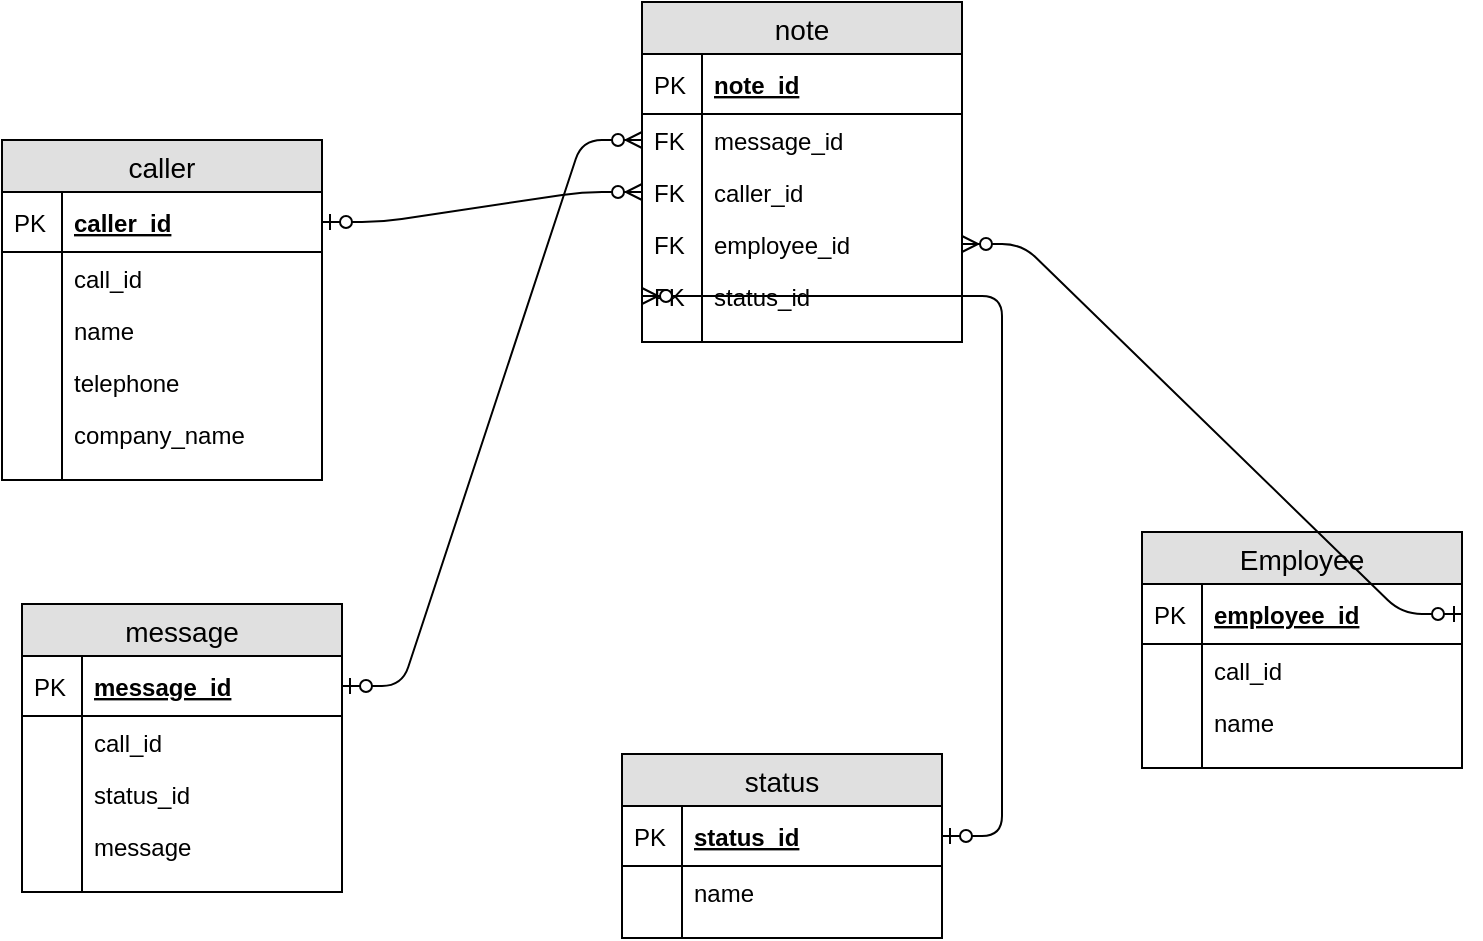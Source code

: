 <mxfile version="10.6.7" type="device"><diagram id="AV-CnAjzcDIENbjxzcxb" name="Page-1"><mxGraphModel dx="1471" dy="627" grid="1" gridSize="10" guides="1" tooltips="1" connect="1" arrows="1" fold="1" page="1" pageScale="1" pageWidth="827" pageHeight="1169" math="0" shadow="0"><root><mxCell id="0"/><mxCell id="1" parent="0"/><mxCell id="7mTjD4HX9KoTbkx4Tdcn-8" value="Employee" style="swimlane;fontStyle=0;childLayout=stackLayout;horizontal=1;startSize=26;fillColor=#e0e0e0;horizontalStack=0;resizeParent=1;resizeParentMax=0;resizeLast=0;collapsible=1;marginBottom=0;swimlaneFillColor=#ffffff;align=center;fontSize=14;" parent="1" vertex="1"><mxGeometry x="610" y="303" width="160" height="118" as="geometry"/></mxCell><mxCell id="7mTjD4HX9KoTbkx4Tdcn-9" value="employee_id" style="shape=partialRectangle;top=0;left=0;right=0;bottom=1;align=left;verticalAlign=middle;fillColor=none;spacingLeft=34;spacingRight=4;overflow=hidden;rotatable=0;points=[[0,0.5],[1,0.5]];portConstraint=eastwest;dropTarget=0;fontStyle=5;fontSize=12;" parent="7mTjD4HX9KoTbkx4Tdcn-8" vertex="1"><mxGeometry y="26" width="160" height="30" as="geometry"/></mxCell><mxCell id="7mTjD4HX9KoTbkx4Tdcn-10" value="PK" style="shape=partialRectangle;top=0;left=0;bottom=0;fillColor=none;align=left;verticalAlign=middle;spacingLeft=4;spacingRight=4;overflow=hidden;rotatable=0;points=[];portConstraint=eastwest;part=1;fontSize=12;" parent="7mTjD4HX9KoTbkx4Tdcn-9" vertex="1" connectable="0"><mxGeometry width="30" height="30" as="geometry"/></mxCell><mxCell id="7mTjD4HX9KoTbkx4Tdcn-11" value="call_id" style="shape=partialRectangle;top=0;left=0;right=0;bottom=0;align=left;verticalAlign=top;fillColor=none;spacingLeft=34;spacingRight=4;overflow=hidden;rotatable=0;points=[[0,0.5],[1,0.5]];portConstraint=eastwest;dropTarget=0;fontSize=12;" parent="7mTjD4HX9KoTbkx4Tdcn-8" vertex="1"><mxGeometry y="56" width="160" height="26" as="geometry"/></mxCell><mxCell id="7mTjD4HX9KoTbkx4Tdcn-12" value="" style="shape=partialRectangle;top=0;left=0;bottom=0;fillColor=none;align=left;verticalAlign=top;spacingLeft=4;spacingRight=4;overflow=hidden;rotatable=0;points=[];portConstraint=eastwest;part=1;fontSize=12;" parent="7mTjD4HX9KoTbkx4Tdcn-11" vertex="1" connectable="0"><mxGeometry width="30" height="26" as="geometry"/></mxCell><mxCell id="7mTjD4HX9KoTbkx4Tdcn-46" value="name" style="shape=partialRectangle;top=0;left=0;right=0;bottom=0;align=left;verticalAlign=top;fillColor=none;spacingLeft=34;spacingRight=4;overflow=hidden;rotatable=0;points=[[0,0.5],[1,0.5]];portConstraint=eastwest;dropTarget=0;fontSize=12;" parent="7mTjD4HX9KoTbkx4Tdcn-8" vertex="1"><mxGeometry y="82" width="160" height="26" as="geometry"/></mxCell><mxCell id="7mTjD4HX9KoTbkx4Tdcn-47" value="" style="shape=partialRectangle;top=0;left=0;bottom=0;fillColor=none;align=left;verticalAlign=top;spacingLeft=4;spacingRight=4;overflow=hidden;rotatable=0;points=[];portConstraint=eastwest;part=1;fontSize=12;" parent="7mTjD4HX9KoTbkx4Tdcn-46" vertex="1" connectable="0"><mxGeometry width="30" height="26" as="geometry"/></mxCell><mxCell id="7mTjD4HX9KoTbkx4Tdcn-17" value="" style="shape=partialRectangle;top=0;left=0;right=0;bottom=0;align=left;verticalAlign=top;fillColor=none;spacingLeft=34;spacingRight=4;overflow=hidden;rotatable=0;points=[[0,0.5],[1,0.5]];portConstraint=eastwest;dropTarget=0;fontSize=12;" parent="7mTjD4HX9KoTbkx4Tdcn-8" vertex="1"><mxGeometry y="108" width="160" height="10" as="geometry"/></mxCell><mxCell id="7mTjD4HX9KoTbkx4Tdcn-18" value="" style="shape=partialRectangle;top=0;left=0;bottom=0;fillColor=none;align=left;verticalAlign=top;spacingLeft=4;spacingRight=4;overflow=hidden;rotatable=0;points=[];portConstraint=eastwest;part=1;fontSize=12;" parent="7mTjD4HX9KoTbkx4Tdcn-17" vertex="1" connectable="0"><mxGeometry width="30" height="10" as="geometry"/></mxCell><mxCell id="7mTjD4HX9KoTbkx4Tdcn-30" value="caller" style="swimlane;fontStyle=0;childLayout=stackLayout;horizontal=1;startSize=26;fillColor=#e0e0e0;horizontalStack=0;resizeParent=1;resizeParentMax=0;resizeLast=0;collapsible=1;marginBottom=0;swimlaneFillColor=#ffffff;align=center;fontSize=14;" parent="1" vertex="1"><mxGeometry x="40" y="107" width="160" height="170" as="geometry"/></mxCell><mxCell id="7mTjD4HX9KoTbkx4Tdcn-31" value="caller_id" style="shape=partialRectangle;top=0;left=0;right=0;bottom=1;align=left;verticalAlign=middle;fillColor=none;spacingLeft=34;spacingRight=4;overflow=hidden;rotatable=0;points=[[0,0.5],[1,0.5]];portConstraint=eastwest;dropTarget=0;fontStyle=5;fontSize=12;" parent="7mTjD4HX9KoTbkx4Tdcn-30" vertex="1"><mxGeometry y="26" width="160" height="30" as="geometry"/></mxCell><mxCell id="7mTjD4HX9KoTbkx4Tdcn-32" value="PK" style="shape=partialRectangle;top=0;left=0;bottom=0;fillColor=none;align=left;verticalAlign=middle;spacingLeft=4;spacingRight=4;overflow=hidden;rotatable=0;points=[];portConstraint=eastwest;part=1;fontSize=12;" parent="7mTjD4HX9KoTbkx4Tdcn-31" vertex="1" connectable="0"><mxGeometry width="30" height="30" as="geometry"/></mxCell><mxCell id="7mTjD4HX9KoTbkx4Tdcn-33" value="call_id" style="shape=partialRectangle;top=0;left=0;right=0;bottom=0;align=left;verticalAlign=top;fillColor=none;spacingLeft=34;spacingRight=4;overflow=hidden;rotatable=0;points=[[0,0.5],[1,0.5]];portConstraint=eastwest;dropTarget=0;fontSize=12;" parent="7mTjD4HX9KoTbkx4Tdcn-30" vertex="1"><mxGeometry y="56" width="160" height="26" as="geometry"/></mxCell><mxCell id="7mTjD4HX9KoTbkx4Tdcn-34" value="" style="shape=partialRectangle;top=0;left=0;bottom=0;fillColor=none;align=left;verticalAlign=top;spacingLeft=4;spacingRight=4;overflow=hidden;rotatable=0;points=[];portConstraint=eastwest;part=1;fontSize=12;" parent="7mTjD4HX9KoTbkx4Tdcn-33" vertex="1" connectable="0"><mxGeometry width="30" height="26" as="geometry"/></mxCell><mxCell id="7mTjD4HX9KoTbkx4Tdcn-44" value="name" style="shape=partialRectangle;top=0;left=0;right=0;bottom=0;align=left;verticalAlign=top;fillColor=none;spacingLeft=34;spacingRight=4;overflow=hidden;rotatable=0;points=[[0,0.5],[1,0.5]];portConstraint=eastwest;dropTarget=0;fontSize=12;" parent="7mTjD4HX9KoTbkx4Tdcn-30" vertex="1"><mxGeometry y="82" width="160" height="26" as="geometry"/></mxCell><mxCell id="7mTjD4HX9KoTbkx4Tdcn-45" value="" style="shape=partialRectangle;top=0;left=0;bottom=0;fillColor=none;align=left;verticalAlign=top;spacingLeft=4;spacingRight=4;overflow=hidden;rotatable=0;points=[];portConstraint=eastwest;part=1;fontSize=12;" parent="7mTjD4HX9KoTbkx4Tdcn-44" vertex="1" connectable="0"><mxGeometry width="30" height="26" as="geometry"/></mxCell><mxCell id="7mTjD4HX9KoTbkx4Tdcn-37" value="telephone" style="shape=partialRectangle;top=0;left=0;right=0;bottom=0;align=left;verticalAlign=top;fillColor=none;spacingLeft=34;spacingRight=4;overflow=hidden;rotatable=0;points=[[0,0.5],[1,0.5]];portConstraint=eastwest;dropTarget=0;fontSize=12;" parent="7mTjD4HX9KoTbkx4Tdcn-30" vertex="1"><mxGeometry y="108" width="160" height="26" as="geometry"/></mxCell><mxCell id="7mTjD4HX9KoTbkx4Tdcn-38" value="" style="shape=partialRectangle;top=0;left=0;bottom=0;fillColor=none;align=left;verticalAlign=top;spacingLeft=4;spacingRight=4;overflow=hidden;rotatable=0;points=[];portConstraint=eastwest;part=1;fontSize=12;" parent="7mTjD4HX9KoTbkx4Tdcn-37" vertex="1" connectable="0"><mxGeometry width="30" height="26" as="geometry"/></mxCell><mxCell id="7mTjD4HX9KoTbkx4Tdcn-42" value="company_name" style="shape=partialRectangle;top=0;left=0;right=0;bottom=0;align=left;verticalAlign=top;fillColor=none;spacingLeft=34;spacingRight=4;overflow=hidden;rotatable=0;points=[[0,0.5],[1,0.5]];portConstraint=eastwest;dropTarget=0;fontSize=12;" parent="7mTjD4HX9KoTbkx4Tdcn-30" vertex="1"><mxGeometry y="134" width="160" height="26" as="geometry"/></mxCell><mxCell id="7mTjD4HX9KoTbkx4Tdcn-43" value="" style="shape=partialRectangle;top=0;left=0;bottom=0;fillColor=none;align=left;verticalAlign=top;spacingLeft=4;spacingRight=4;overflow=hidden;rotatable=0;points=[];portConstraint=eastwest;part=1;fontSize=12;" parent="7mTjD4HX9KoTbkx4Tdcn-42" vertex="1" connectable="0"><mxGeometry width="30" height="26" as="geometry"/></mxCell><mxCell id="7mTjD4HX9KoTbkx4Tdcn-39" value="" style="shape=partialRectangle;top=0;left=0;right=0;bottom=0;align=left;verticalAlign=top;fillColor=none;spacingLeft=34;spacingRight=4;overflow=hidden;rotatable=0;points=[[0,0.5],[1,0.5]];portConstraint=eastwest;dropTarget=0;fontSize=12;" parent="7mTjD4HX9KoTbkx4Tdcn-30" vertex="1"><mxGeometry y="160" width="160" height="10" as="geometry"/></mxCell><mxCell id="7mTjD4HX9KoTbkx4Tdcn-40" value="" style="shape=partialRectangle;top=0;left=0;bottom=0;fillColor=none;align=left;verticalAlign=top;spacingLeft=4;spacingRight=4;overflow=hidden;rotatable=0;points=[];portConstraint=eastwest;part=1;fontSize=12;" parent="7mTjD4HX9KoTbkx4Tdcn-39" vertex="1" connectable="0"><mxGeometry width="30" height="10" as="geometry"/></mxCell><mxCell id="7mTjD4HX9KoTbkx4Tdcn-48" value="message" style="swimlane;fontStyle=0;childLayout=stackLayout;horizontal=1;startSize=26;fillColor=#e0e0e0;horizontalStack=0;resizeParent=1;resizeParentMax=0;resizeLast=0;collapsible=1;marginBottom=0;swimlaneFillColor=#ffffff;align=center;fontSize=14;" parent="1" vertex="1"><mxGeometry x="50" y="339" width="160" height="144" as="geometry"/></mxCell><mxCell id="7mTjD4HX9KoTbkx4Tdcn-49" value="message_id" style="shape=partialRectangle;top=0;left=0;right=0;bottom=1;align=left;verticalAlign=middle;fillColor=none;spacingLeft=34;spacingRight=4;overflow=hidden;rotatable=0;points=[[0,0.5],[1,0.5]];portConstraint=eastwest;dropTarget=0;fontStyle=5;fontSize=12;" parent="7mTjD4HX9KoTbkx4Tdcn-48" vertex="1"><mxGeometry y="26" width="160" height="30" as="geometry"/></mxCell><mxCell id="7mTjD4HX9KoTbkx4Tdcn-50" value="PK" style="shape=partialRectangle;top=0;left=0;bottom=0;fillColor=none;align=left;verticalAlign=middle;spacingLeft=4;spacingRight=4;overflow=hidden;rotatable=0;points=[];portConstraint=eastwest;part=1;fontSize=12;" parent="7mTjD4HX9KoTbkx4Tdcn-49" vertex="1" connectable="0"><mxGeometry width="30" height="30" as="geometry"/></mxCell><mxCell id="7mTjD4HX9KoTbkx4Tdcn-51" value="call_id" style="shape=partialRectangle;top=0;left=0;right=0;bottom=0;align=left;verticalAlign=top;fillColor=none;spacingLeft=34;spacingRight=4;overflow=hidden;rotatable=0;points=[[0,0.5],[1,0.5]];portConstraint=eastwest;dropTarget=0;fontSize=12;" parent="7mTjD4HX9KoTbkx4Tdcn-48" vertex="1"><mxGeometry y="56" width="160" height="26" as="geometry"/></mxCell><mxCell id="7mTjD4HX9KoTbkx4Tdcn-52" value="" style="shape=partialRectangle;top=0;left=0;bottom=0;fillColor=none;align=left;verticalAlign=top;spacingLeft=4;spacingRight=4;overflow=hidden;rotatable=0;points=[];portConstraint=eastwest;part=1;fontSize=12;" parent="7mTjD4HX9KoTbkx4Tdcn-51" vertex="1" connectable="0"><mxGeometry width="30" height="26" as="geometry"/></mxCell><mxCell id="7mTjD4HX9KoTbkx4Tdcn-82" value="status_id" style="shape=partialRectangle;top=0;left=0;right=0;bottom=0;align=left;verticalAlign=top;fillColor=none;spacingLeft=34;spacingRight=4;overflow=hidden;rotatable=0;points=[[0,0.5],[1,0.5]];portConstraint=eastwest;dropTarget=0;fontSize=12;" parent="7mTjD4HX9KoTbkx4Tdcn-48" vertex="1"><mxGeometry y="82" width="160" height="26" as="geometry"/></mxCell><mxCell id="7mTjD4HX9KoTbkx4Tdcn-83" value="" style="shape=partialRectangle;top=0;left=0;bottom=0;fillColor=none;align=left;verticalAlign=top;spacingLeft=4;spacingRight=4;overflow=hidden;rotatable=0;points=[];portConstraint=eastwest;part=1;fontSize=12;" parent="7mTjD4HX9KoTbkx4Tdcn-82" vertex="1" connectable="0"><mxGeometry width="30" height="26" as="geometry"/></mxCell><mxCell id="7mTjD4HX9KoTbkx4Tdcn-59" value="message" style="shape=partialRectangle;top=0;left=0;right=0;bottom=0;align=left;verticalAlign=top;fillColor=none;spacingLeft=34;spacingRight=4;overflow=hidden;rotatable=0;points=[[0,0.5],[1,0.5]];portConstraint=eastwest;dropTarget=0;fontSize=12;" parent="7mTjD4HX9KoTbkx4Tdcn-48" vertex="1"><mxGeometry y="108" width="160" height="26" as="geometry"/></mxCell><mxCell id="7mTjD4HX9KoTbkx4Tdcn-60" value="" style="shape=partialRectangle;top=0;left=0;bottom=0;fillColor=none;align=left;verticalAlign=top;spacingLeft=4;spacingRight=4;overflow=hidden;rotatable=0;points=[];portConstraint=eastwest;part=1;fontSize=12;" parent="7mTjD4HX9KoTbkx4Tdcn-59" vertex="1" connectable="0"><mxGeometry width="30" height="26" as="geometry"/></mxCell><mxCell id="7mTjD4HX9KoTbkx4Tdcn-57" value="" style="shape=partialRectangle;top=0;left=0;right=0;bottom=0;align=left;verticalAlign=top;fillColor=none;spacingLeft=34;spacingRight=4;overflow=hidden;rotatable=0;points=[[0,0.5],[1,0.5]];portConstraint=eastwest;dropTarget=0;fontSize=12;" parent="7mTjD4HX9KoTbkx4Tdcn-48" vertex="1"><mxGeometry y="134" width="160" height="10" as="geometry"/></mxCell><mxCell id="7mTjD4HX9KoTbkx4Tdcn-58" value="" style="shape=partialRectangle;top=0;left=0;bottom=0;fillColor=none;align=left;verticalAlign=top;spacingLeft=4;spacingRight=4;overflow=hidden;rotatable=0;points=[];portConstraint=eastwest;part=1;fontSize=12;" parent="7mTjD4HX9KoTbkx4Tdcn-57" vertex="1" connectable="0"><mxGeometry width="30" height="10" as="geometry"/></mxCell><mxCell id="7mTjD4HX9KoTbkx4Tdcn-70" value="status" style="swimlane;fontStyle=0;childLayout=stackLayout;horizontal=1;startSize=26;fillColor=#e0e0e0;horizontalStack=0;resizeParent=1;resizeParentMax=0;resizeLast=0;collapsible=1;marginBottom=0;swimlaneFillColor=#ffffff;align=center;fontSize=14;" parent="1" vertex="1"><mxGeometry x="350" y="414" width="160" height="92" as="geometry"/></mxCell><mxCell id="7mTjD4HX9KoTbkx4Tdcn-71" value="status_id" style="shape=partialRectangle;top=0;left=0;right=0;bottom=1;align=left;verticalAlign=middle;fillColor=none;spacingLeft=34;spacingRight=4;overflow=hidden;rotatable=0;points=[[0,0.5],[1,0.5]];portConstraint=eastwest;dropTarget=0;fontStyle=5;fontSize=12;" parent="7mTjD4HX9KoTbkx4Tdcn-70" vertex="1"><mxGeometry y="26" width="160" height="30" as="geometry"/></mxCell><mxCell id="7mTjD4HX9KoTbkx4Tdcn-72" value="PK" style="shape=partialRectangle;top=0;left=0;bottom=0;fillColor=none;align=left;verticalAlign=middle;spacingLeft=4;spacingRight=4;overflow=hidden;rotatable=0;points=[];portConstraint=eastwest;part=1;fontSize=12;" parent="7mTjD4HX9KoTbkx4Tdcn-71" vertex="1" connectable="0"><mxGeometry width="30" height="30" as="geometry"/></mxCell><mxCell id="7mTjD4HX9KoTbkx4Tdcn-73" value="name" style="shape=partialRectangle;top=0;left=0;right=0;bottom=0;align=left;verticalAlign=top;fillColor=none;spacingLeft=34;spacingRight=4;overflow=hidden;rotatable=0;points=[[0,0.5],[1,0.5]];portConstraint=eastwest;dropTarget=0;fontSize=12;" parent="7mTjD4HX9KoTbkx4Tdcn-70" vertex="1"><mxGeometry y="56" width="160" height="26" as="geometry"/></mxCell><mxCell id="7mTjD4HX9KoTbkx4Tdcn-74" value="" style="shape=partialRectangle;top=0;left=0;bottom=0;fillColor=none;align=left;verticalAlign=top;spacingLeft=4;spacingRight=4;overflow=hidden;rotatable=0;points=[];portConstraint=eastwest;part=1;fontSize=12;" parent="7mTjD4HX9KoTbkx4Tdcn-73" vertex="1" connectable="0"><mxGeometry width="30" height="26" as="geometry"/></mxCell><mxCell id="7mTjD4HX9KoTbkx4Tdcn-79" value="" style="shape=partialRectangle;top=0;left=0;right=0;bottom=0;align=left;verticalAlign=top;fillColor=none;spacingLeft=34;spacingRight=4;overflow=hidden;rotatable=0;points=[[0,0.5],[1,0.5]];portConstraint=eastwest;dropTarget=0;fontSize=12;" parent="7mTjD4HX9KoTbkx4Tdcn-70" vertex="1"><mxGeometry y="82" width="160" height="10" as="geometry"/></mxCell><mxCell id="7mTjD4HX9KoTbkx4Tdcn-80" value="" style="shape=partialRectangle;top=0;left=0;bottom=0;fillColor=none;align=left;verticalAlign=top;spacingLeft=4;spacingRight=4;overflow=hidden;rotatable=0;points=[];portConstraint=eastwest;part=1;fontSize=12;" parent="7mTjD4HX9KoTbkx4Tdcn-79" vertex="1" connectable="0"><mxGeometry width="30" height="10" as="geometry"/></mxCell><mxCell id="lMyuDTxfiTDmrC0Tf3i7-1" value="note" style="swimlane;fontStyle=0;childLayout=stackLayout;horizontal=1;startSize=26;fillColor=#e0e0e0;horizontalStack=0;resizeParent=1;resizeParentMax=0;resizeLast=0;collapsible=1;marginBottom=0;swimlaneFillColor=#ffffff;align=center;fontSize=14;" vertex="1" parent="1"><mxGeometry x="360" y="38" width="160" height="170" as="geometry"/></mxCell><mxCell id="lMyuDTxfiTDmrC0Tf3i7-2" value="note_id" style="shape=partialRectangle;top=0;left=0;right=0;bottom=1;align=left;verticalAlign=middle;fillColor=none;spacingLeft=34;spacingRight=4;overflow=hidden;rotatable=0;points=[[0,0.5],[1,0.5]];portConstraint=eastwest;dropTarget=0;fontStyle=5;fontSize=12;" vertex="1" parent="lMyuDTxfiTDmrC0Tf3i7-1"><mxGeometry y="26" width="160" height="30" as="geometry"/></mxCell><mxCell id="lMyuDTxfiTDmrC0Tf3i7-3" value="PK" style="shape=partialRectangle;top=0;left=0;bottom=0;fillColor=none;align=left;verticalAlign=middle;spacingLeft=4;spacingRight=4;overflow=hidden;rotatable=0;points=[];portConstraint=eastwest;part=1;fontSize=12;" vertex="1" connectable="0" parent="lMyuDTxfiTDmrC0Tf3i7-2"><mxGeometry width="30" height="30" as="geometry"/></mxCell><mxCell id="lMyuDTxfiTDmrC0Tf3i7-4" value="message_id" style="shape=partialRectangle;top=0;left=0;right=0;bottom=0;align=left;verticalAlign=top;fillColor=none;spacingLeft=34;spacingRight=4;overflow=hidden;rotatable=0;points=[[0,0.5],[1,0.5]];portConstraint=eastwest;dropTarget=0;fontSize=12;" vertex="1" parent="lMyuDTxfiTDmrC0Tf3i7-1"><mxGeometry y="56" width="160" height="26" as="geometry"/></mxCell><mxCell id="lMyuDTxfiTDmrC0Tf3i7-5" value="FK" style="shape=partialRectangle;top=0;left=0;bottom=0;fillColor=none;align=left;verticalAlign=top;spacingLeft=4;spacingRight=4;overflow=hidden;rotatable=0;points=[];portConstraint=eastwest;part=1;fontSize=12;" vertex="1" connectable="0" parent="lMyuDTxfiTDmrC0Tf3i7-4"><mxGeometry width="30" height="26" as="geometry"/></mxCell><mxCell id="lMyuDTxfiTDmrC0Tf3i7-6" value="caller_id" style="shape=partialRectangle;top=0;left=0;right=0;bottom=0;align=left;verticalAlign=top;fillColor=none;spacingLeft=34;spacingRight=4;overflow=hidden;rotatable=0;points=[[0,0.5],[1,0.5]];portConstraint=eastwest;dropTarget=0;fontSize=12;" vertex="1" parent="lMyuDTxfiTDmrC0Tf3i7-1"><mxGeometry y="82" width="160" height="26" as="geometry"/></mxCell><mxCell id="lMyuDTxfiTDmrC0Tf3i7-7" value="FK" style="shape=partialRectangle;top=0;left=0;bottom=0;fillColor=none;align=left;verticalAlign=top;spacingLeft=4;spacingRight=4;overflow=hidden;rotatable=0;points=[];portConstraint=eastwest;part=1;fontSize=12;" vertex="1" connectable="0" parent="lMyuDTxfiTDmrC0Tf3i7-6"><mxGeometry width="30" height="26" as="geometry"/></mxCell><mxCell id="lMyuDTxfiTDmrC0Tf3i7-12" value="employee_id" style="shape=partialRectangle;top=0;left=0;right=0;bottom=0;align=left;verticalAlign=top;fillColor=none;spacingLeft=34;spacingRight=4;overflow=hidden;rotatable=0;points=[[0,0.5],[1,0.5]];portConstraint=eastwest;dropTarget=0;fontSize=12;" vertex="1" parent="lMyuDTxfiTDmrC0Tf3i7-1"><mxGeometry y="108" width="160" height="26" as="geometry"/></mxCell><mxCell id="lMyuDTxfiTDmrC0Tf3i7-13" value="FK" style="shape=partialRectangle;top=0;left=0;bottom=0;fillColor=none;align=left;verticalAlign=top;spacingLeft=4;spacingRight=4;overflow=hidden;rotatable=0;points=[];portConstraint=eastwest;part=1;fontSize=12;" vertex="1" connectable="0" parent="lMyuDTxfiTDmrC0Tf3i7-12"><mxGeometry width="30" height="26" as="geometry"/></mxCell><mxCell id="lMyuDTxfiTDmrC0Tf3i7-8" value="status_id" style="shape=partialRectangle;top=0;left=0;right=0;bottom=0;align=left;verticalAlign=top;fillColor=none;spacingLeft=34;spacingRight=4;overflow=hidden;rotatable=0;points=[[0,0.5],[1,0.5]];portConstraint=eastwest;dropTarget=0;fontSize=12;" vertex="1" parent="lMyuDTxfiTDmrC0Tf3i7-1"><mxGeometry y="134" width="160" height="26" as="geometry"/></mxCell><mxCell id="lMyuDTxfiTDmrC0Tf3i7-9" value="FK" style="shape=partialRectangle;top=0;left=0;bottom=0;fillColor=none;align=left;verticalAlign=top;spacingLeft=4;spacingRight=4;overflow=hidden;rotatable=0;points=[];portConstraint=eastwest;part=1;fontSize=12;" vertex="1" connectable="0" parent="lMyuDTxfiTDmrC0Tf3i7-8"><mxGeometry width="30" height="26" as="geometry"/></mxCell><mxCell id="lMyuDTxfiTDmrC0Tf3i7-10" value="" style="shape=partialRectangle;top=0;left=0;right=0;bottom=0;align=left;verticalAlign=top;fillColor=none;spacingLeft=34;spacingRight=4;overflow=hidden;rotatable=0;points=[[0,0.5],[1,0.5]];portConstraint=eastwest;dropTarget=0;fontSize=12;" vertex="1" parent="lMyuDTxfiTDmrC0Tf3i7-1"><mxGeometry y="160" width="160" height="10" as="geometry"/></mxCell><mxCell id="lMyuDTxfiTDmrC0Tf3i7-11" value="" style="shape=partialRectangle;top=0;left=0;bottom=0;fillColor=none;align=left;verticalAlign=top;spacingLeft=4;spacingRight=4;overflow=hidden;rotatable=0;points=[];portConstraint=eastwest;part=1;fontSize=12;" vertex="1" connectable="0" parent="lMyuDTxfiTDmrC0Tf3i7-10"><mxGeometry width="30" height="10" as="geometry"/></mxCell><mxCell id="lMyuDTxfiTDmrC0Tf3i7-16" value="" style="edgeStyle=entityRelationEdgeStyle;fontSize=12;html=1;endArrow=ERzeroToMany;startArrow=ERzeroToOne;exitX=1;exitY=0.5;exitDx=0;exitDy=0;entryX=1;entryY=0.5;entryDx=0;entryDy=0;" edge="1" parent="1" source="7mTjD4HX9KoTbkx4Tdcn-9" target="lMyuDTxfiTDmrC0Tf3i7-12"><mxGeometry width="100" height="100" relative="1" as="geometry"><mxPoint x="630" y="220" as="sourcePoint"/><mxPoint x="650" y="100" as="targetPoint"/></mxGeometry></mxCell><mxCell id="lMyuDTxfiTDmrC0Tf3i7-17" value="" style="edgeStyle=entityRelationEdgeStyle;fontSize=12;html=1;endArrow=ERzeroToMany;startArrow=ERzeroToOne;exitX=1;exitY=0.5;exitDx=0;exitDy=0;entryX=0;entryY=0.5;entryDx=0;entryDy=0;" edge="1" parent="1" source="7mTjD4HX9KoTbkx4Tdcn-31" target="lMyuDTxfiTDmrC0Tf3i7-6"><mxGeometry width="100" height="100" relative="1" as="geometry"><mxPoint x="250" y="410" as="sourcePoint"/><mxPoint x="350" y="310" as="targetPoint"/></mxGeometry></mxCell><mxCell id="lMyuDTxfiTDmrC0Tf3i7-18" value="" style="edgeStyle=entityRelationEdgeStyle;fontSize=12;html=1;endArrow=ERzeroToMany;startArrow=ERzeroToOne;exitX=1;exitY=0.5;exitDx=0;exitDy=0;entryX=0;entryY=0.5;entryDx=0;entryDy=0;" edge="1" parent="1" source="7mTjD4HX9KoTbkx4Tdcn-49" target="lMyuDTxfiTDmrC0Tf3i7-4"><mxGeometry width="100" height="100" relative="1" as="geometry"><mxPoint x="270" y="400" as="sourcePoint"/><mxPoint x="370" y="300" as="targetPoint"/></mxGeometry></mxCell><mxCell id="lMyuDTxfiTDmrC0Tf3i7-19" value="" style="edgeStyle=entityRelationEdgeStyle;fontSize=12;html=1;endArrow=ERzeroToMany;startArrow=ERzeroToOne;entryX=0;entryY=0.5;entryDx=0;entryDy=0;" edge="1" parent="1" source="7mTjD4HX9KoTbkx4Tdcn-71" target="lMyuDTxfiTDmrC0Tf3i7-8"><mxGeometry width="100" height="100" relative="1" as="geometry"><mxPoint x="240" y="590" as="sourcePoint"/><mxPoint x="340" y="490" as="targetPoint"/></mxGeometry></mxCell></root></mxGraphModel></diagram></mxfile>